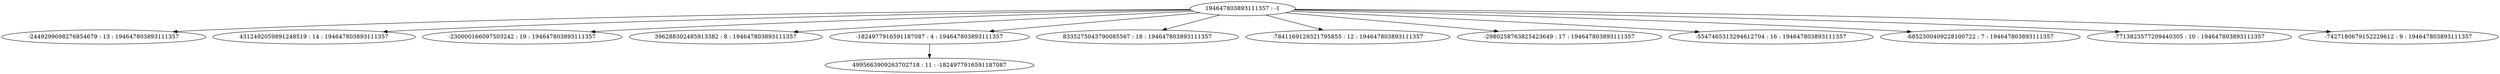 digraph "plots_20/tree_13.dot" {
	0 [label="194647803893111357 : -1"]
	1 [label="-2449299098276854679 : 13 : 194647803893111357"]
	2 [label="4312492059891248519 : 14 : 194647803893111357"]
	3 [label="-230000166097503242 : 19 : 194647803893111357"]
	4 [label="396288302485913382 : 8 : 194647803893111357"]
	5 [label="-1824977916591187087 : 4 : 194647803893111357"]
	6 [label="8335275043790085567 : 18 : 194647803893111357"]
	7 [label="-7841169129321795855 : 12 : 194647803893111357"]
	8 [label="-2980258763825423649 : 17 : 194647803893111357"]
	9 [label="-5547465313294612704 : 16 : 194647803893111357"]
	10 [label="-6852300409228100722 : 7 : 194647803893111357"]
	11 [label="-7713823577209440305 : 10 : 194647803893111357"]
	12 [label="-7427180679152229612 : 9 : 194647803893111357"]
	13 [label="4995663909263702718 : 11 : -1824977916591187087"]
	0 -> 1
	0 -> 2
	0 -> 3
	0 -> 4
	0 -> 5
	5 -> 13
	0 -> 6
	0 -> 7
	0 -> 8
	0 -> 9
	0 -> 10
	0 -> 11
	0 -> 12
}
